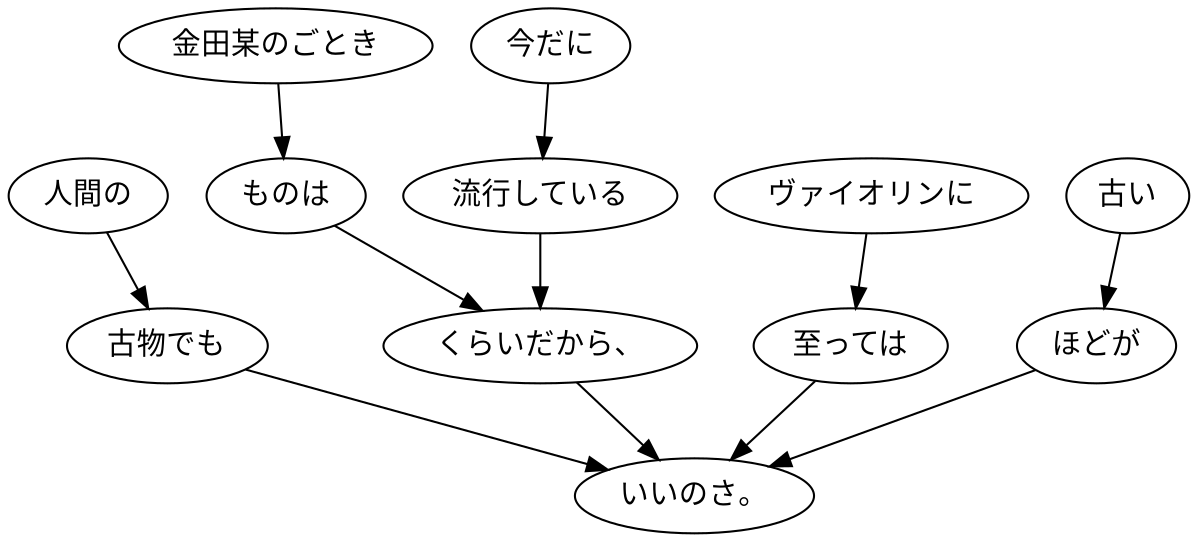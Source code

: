 digraph graph7752 {
	node0 [label="人間の"];
	node1 [label="古物でも"];
	node2 [label="金田某のごとき"];
	node3 [label="ものは"];
	node4 [label="今だに"];
	node5 [label="流行している"];
	node6 [label="くらいだから、"];
	node7 [label="ヴァイオリンに"];
	node8 [label="至っては"];
	node9 [label="古い"];
	node10 [label="ほどが"];
	node11 [label="いいのさ。"];
	node0 -> node1;
	node1 -> node11;
	node2 -> node3;
	node3 -> node6;
	node4 -> node5;
	node5 -> node6;
	node6 -> node11;
	node7 -> node8;
	node8 -> node11;
	node9 -> node10;
	node10 -> node11;
}
